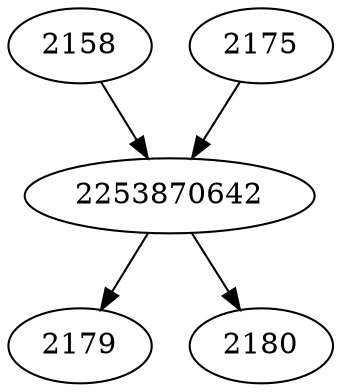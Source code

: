 strict digraph  {
2179;
2180;
2158;
2253870642;
2175;
2158 -> 2253870642;
2253870642 -> 2180;
2253870642 -> 2179;
2175 -> 2253870642;
}
